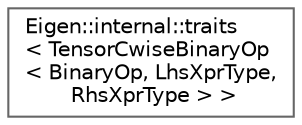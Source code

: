 digraph "类继承关系图"
{
 // LATEX_PDF_SIZE
  bgcolor="transparent";
  edge [fontname=Helvetica,fontsize=10,labelfontname=Helvetica,labelfontsize=10];
  node [fontname=Helvetica,fontsize=10,shape=box,height=0.2,width=0.4];
  rankdir="LR";
  Node0 [id="Node000000",label="Eigen::internal::traits\l\< TensorCwiseBinaryOp\l\< BinaryOp, LhsXprType,\l RhsXprType \> \>",height=0.2,width=0.4,color="grey40", fillcolor="white", style="filled",URL="$struct_eigen_1_1internal_1_1traits_3_01_tensor_cwise_binary_op_3_01_binary_op_00_01_lhs_xpr_type_00_01_rhs_xpr_type_01_4_01_4.html",tooltip=" "];
}
